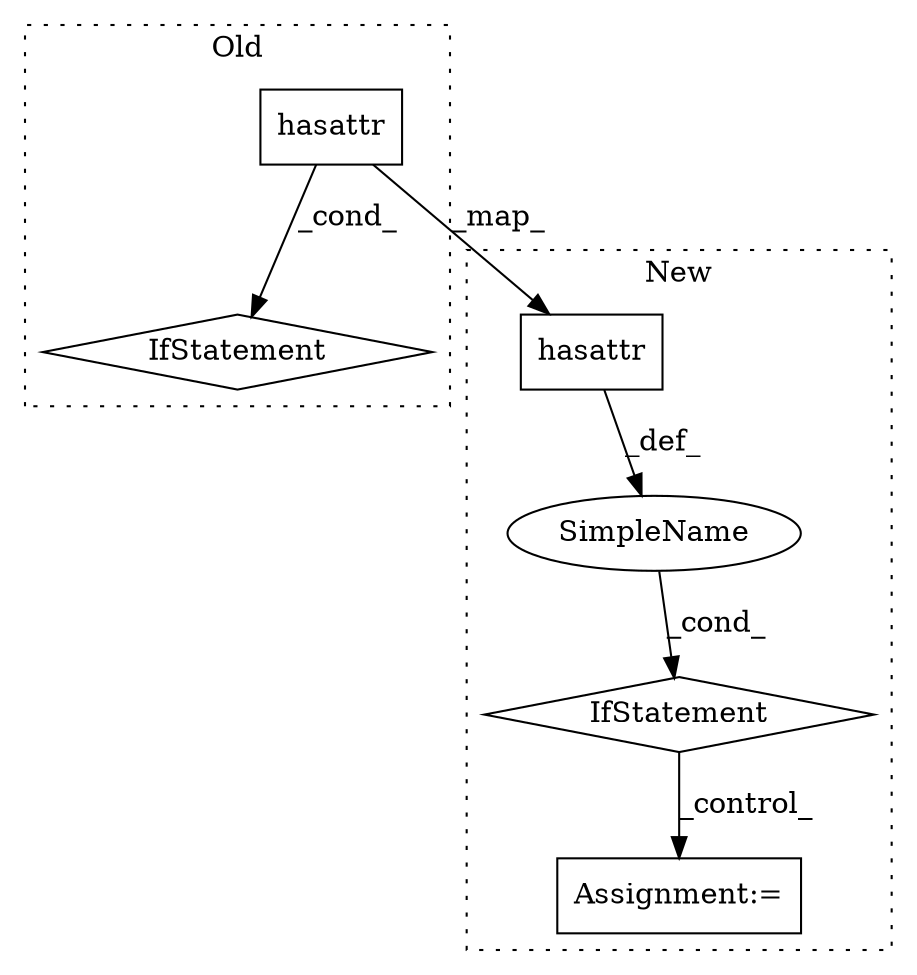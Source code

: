 digraph G {
subgraph cluster0 {
1 [label="hasattr" a="32" s="2337,2370" l="8,1" shape="box"];
4 [label="IfStatement" a="25" s="2332,2371" l="4,2" shape="diamond"];
label = "Old";
style="dotted";
}
subgraph cluster1 {
2 [label="hasattr" a="32" s="2108,2147" l="8,1" shape="box"];
3 [label="IfStatement" a="25" s="2104,2148" l="4,2" shape="diamond"];
5 [label="Assignment:=" a="7" s="2386" l="1" shape="box"];
6 [label="SimpleName" a="42" s="" l="" shape="ellipse"];
label = "New";
style="dotted";
}
1 -> 4 [label="_cond_"];
1 -> 2 [label="_map_"];
2 -> 6 [label="_def_"];
3 -> 5 [label="_control_"];
6 -> 3 [label="_cond_"];
}